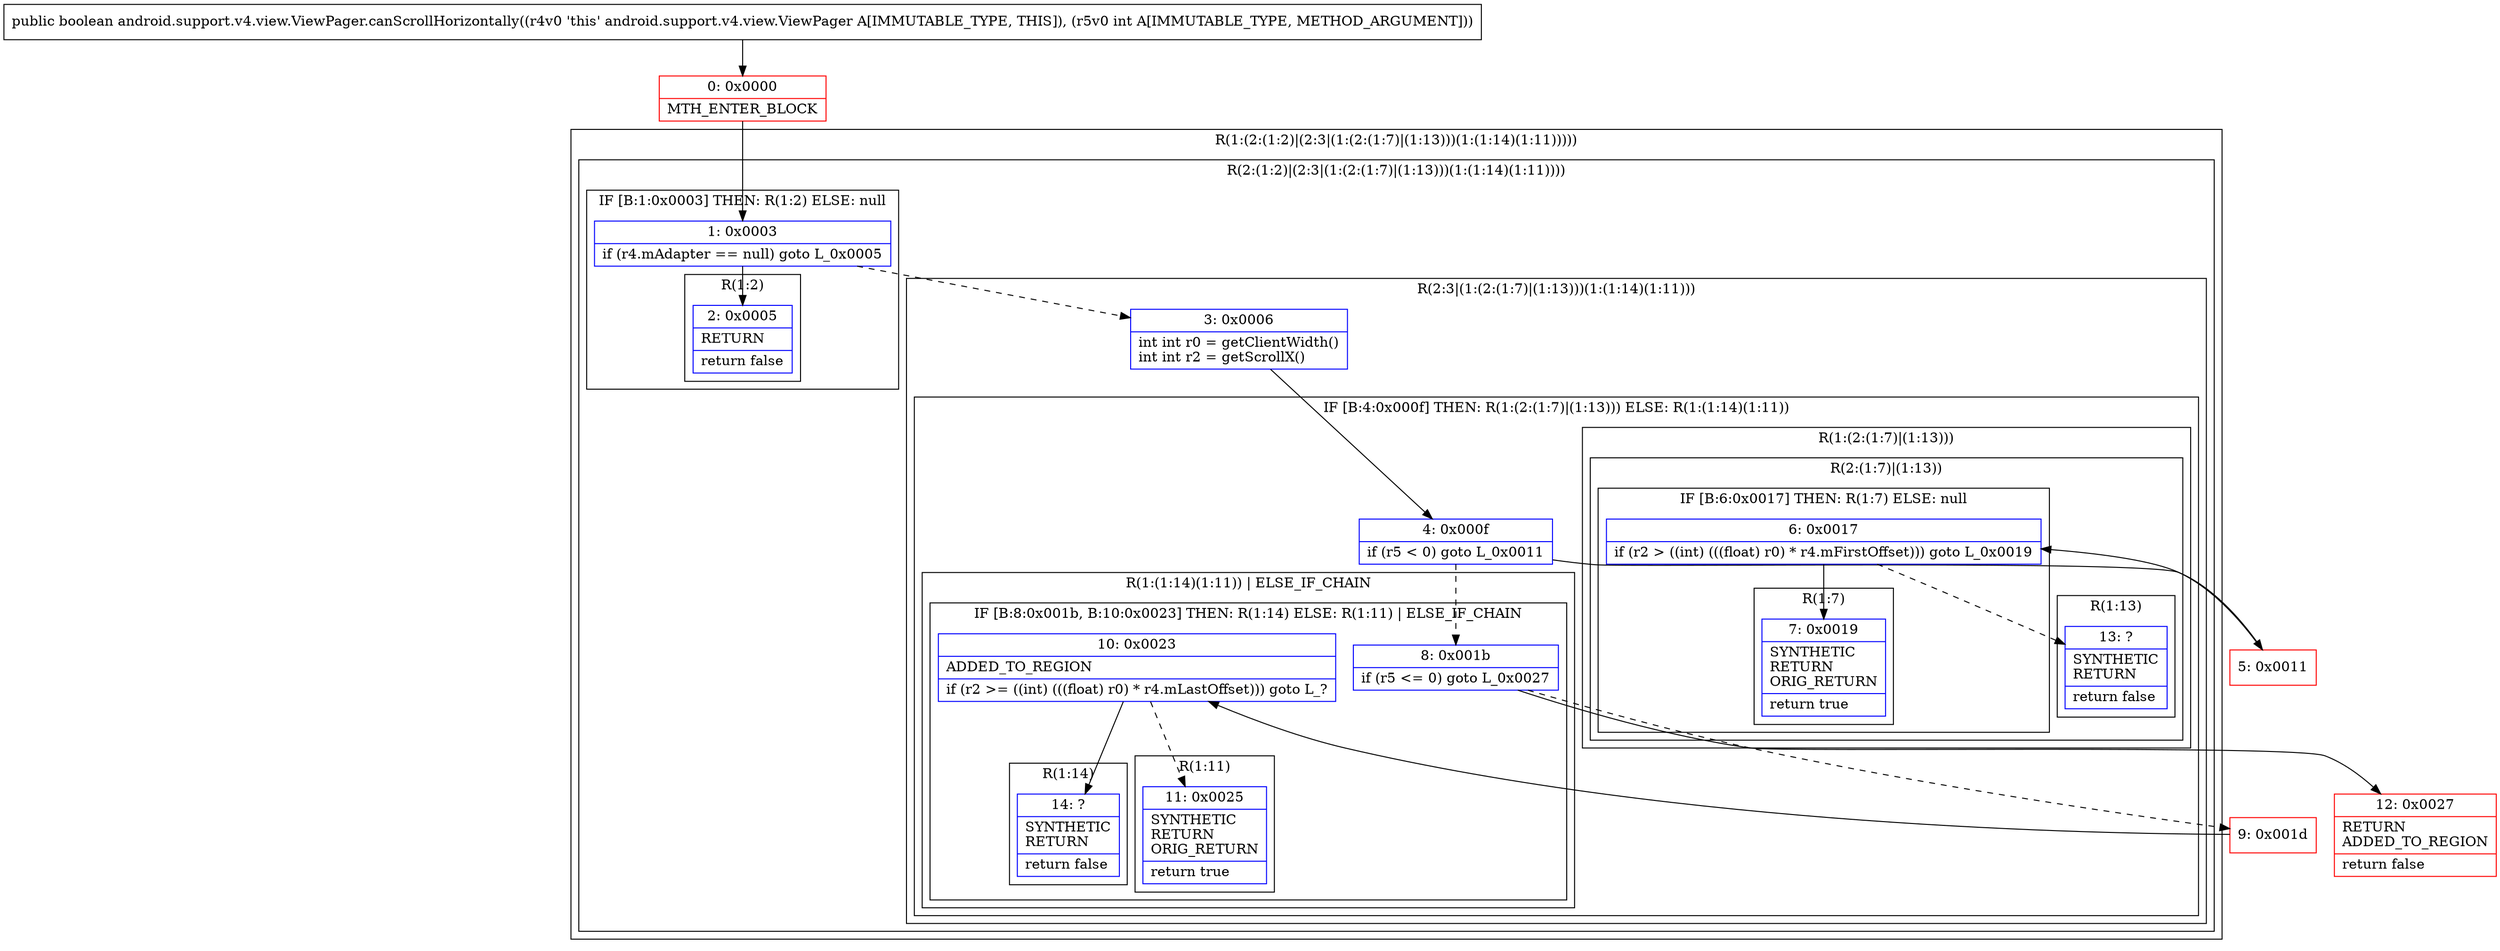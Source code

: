 digraph "CFG forandroid.support.v4.view.ViewPager.canScrollHorizontally(I)Z" {
subgraph cluster_Region_1935628641 {
label = "R(1:(2:(1:2)|(2:3|(1:(2:(1:7)|(1:13)))(1:(1:14)(1:11)))))";
node [shape=record,color=blue];
subgraph cluster_Region_8978939 {
label = "R(2:(1:2)|(2:3|(1:(2:(1:7)|(1:13)))(1:(1:14)(1:11))))";
node [shape=record,color=blue];
subgraph cluster_IfRegion_874598792 {
label = "IF [B:1:0x0003] THEN: R(1:2) ELSE: null";
node [shape=record,color=blue];
Node_1 [shape=record,label="{1\:\ 0x0003|if (r4.mAdapter == null) goto L_0x0005\l}"];
subgraph cluster_Region_802852826 {
label = "R(1:2)";
node [shape=record,color=blue];
Node_2 [shape=record,label="{2\:\ 0x0005|RETURN\l|return false\l}"];
}
}
subgraph cluster_Region_171576453 {
label = "R(2:3|(1:(2:(1:7)|(1:13)))(1:(1:14)(1:11)))";
node [shape=record,color=blue];
Node_3 [shape=record,label="{3\:\ 0x0006|int int r0 = getClientWidth()\lint int r2 = getScrollX()\l}"];
subgraph cluster_IfRegion_650596113 {
label = "IF [B:4:0x000f] THEN: R(1:(2:(1:7)|(1:13))) ELSE: R(1:(1:14)(1:11))";
node [shape=record,color=blue];
Node_4 [shape=record,label="{4\:\ 0x000f|if (r5 \< 0) goto L_0x0011\l}"];
subgraph cluster_Region_1846084843 {
label = "R(1:(2:(1:7)|(1:13)))";
node [shape=record,color=blue];
subgraph cluster_Region_1343923635 {
label = "R(2:(1:7)|(1:13))";
node [shape=record,color=blue];
subgraph cluster_IfRegion_1680001143 {
label = "IF [B:6:0x0017] THEN: R(1:7) ELSE: null";
node [shape=record,color=blue];
Node_6 [shape=record,label="{6\:\ 0x0017|if (r2 \> ((int) (((float) r0) * r4.mFirstOffset))) goto L_0x0019\l}"];
subgraph cluster_Region_725963829 {
label = "R(1:7)";
node [shape=record,color=blue];
Node_7 [shape=record,label="{7\:\ 0x0019|SYNTHETIC\lRETURN\lORIG_RETURN\l|return true\l}"];
}
}
subgraph cluster_Region_929446283 {
label = "R(1:13)";
node [shape=record,color=blue];
Node_13 [shape=record,label="{13\:\ ?|SYNTHETIC\lRETURN\l|return false\l}"];
}
}
}
subgraph cluster_Region_300830160 {
label = "R(1:(1:14)(1:11)) | ELSE_IF_CHAIN\l";
node [shape=record,color=blue];
subgraph cluster_IfRegion_1041582959 {
label = "IF [B:8:0x001b, B:10:0x0023] THEN: R(1:14) ELSE: R(1:11) | ELSE_IF_CHAIN\l";
node [shape=record,color=blue];
Node_8 [shape=record,label="{8\:\ 0x001b|if (r5 \<= 0) goto L_0x0027\l}"];
Node_10 [shape=record,label="{10\:\ 0x0023|ADDED_TO_REGION\l|if (r2 \>= ((int) (((float) r0) * r4.mLastOffset))) goto L_?\l}"];
subgraph cluster_Region_341595491 {
label = "R(1:14)";
node [shape=record,color=blue];
Node_14 [shape=record,label="{14\:\ ?|SYNTHETIC\lRETURN\l|return false\l}"];
}
subgraph cluster_Region_356077345 {
label = "R(1:11)";
node [shape=record,color=blue];
Node_11 [shape=record,label="{11\:\ 0x0025|SYNTHETIC\lRETURN\lORIG_RETURN\l|return true\l}"];
}
}
}
}
}
}
}
Node_0 [shape=record,color=red,label="{0\:\ 0x0000|MTH_ENTER_BLOCK\l}"];
Node_5 [shape=record,color=red,label="{5\:\ 0x0011}"];
Node_9 [shape=record,color=red,label="{9\:\ 0x001d}"];
Node_12 [shape=record,color=red,label="{12\:\ 0x0027|RETURN\lADDED_TO_REGION\l|return false\l}"];
MethodNode[shape=record,label="{public boolean android.support.v4.view.ViewPager.canScrollHorizontally((r4v0 'this' android.support.v4.view.ViewPager A[IMMUTABLE_TYPE, THIS]), (r5v0 int A[IMMUTABLE_TYPE, METHOD_ARGUMENT])) }"];
MethodNode -> Node_0;
Node_1 -> Node_2;
Node_1 -> Node_3[style=dashed];
Node_3 -> Node_4;
Node_4 -> Node_5;
Node_4 -> Node_8[style=dashed];
Node_6 -> Node_7;
Node_6 -> Node_13[style=dashed];
Node_8 -> Node_9[style=dashed];
Node_8 -> Node_12;
Node_10 -> Node_11[style=dashed];
Node_10 -> Node_14;
Node_0 -> Node_1;
Node_5 -> Node_6;
Node_9 -> Node_10;
}

